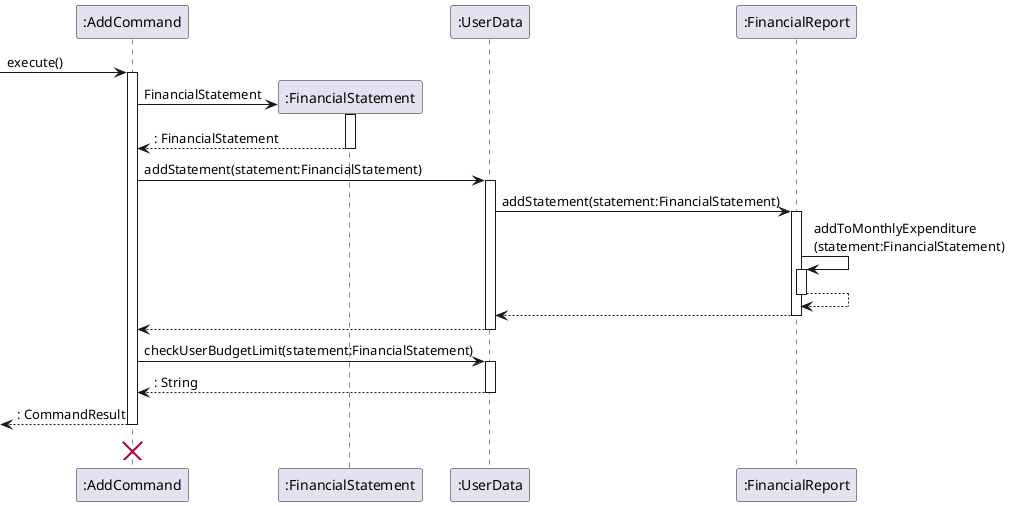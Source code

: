 @startuml
participant ":AddCommand" as AddCommand
participant ":FinancialStatement" as FinancialStatement
participant ":UserData" as UserData
participant ":FinancialReport" as FinancialReport

[-> AddCommand : execute()
activate AddCommand

create FinancialStatement
AddCommand -> FinancialStatement : FinancialStatement
activate FinancialStatement

FinancialStatement --> AddCommand : : FinancialStatement
deactivate FinancialStatement

AddCommand -> UserData: addStatement(statement:FinancialStatement)
activate UserData

UserData -> FinancialReport : addStatement(statement:FinancialStatement)
activate FinancialReport

FinancialReport -> FinancialReport : addToMonthlyExpenditure\n(statement:FinancialStatement)
activate FinancialReport

FinancialReport --> FinancialReport
deactivate FinancialReport

FinancialReport --> UserData
deactivate FinancialReport

UserData --> AddCommand
deactivate UserData

AddCommand -> UserData : checkUserBudgetLimit(statement:FinancialStatement)
activate UserData

UserData --> AddCommand : : String
deactivate UserData

[<--AddCommand : : CommandResult
deactivate AddCommand
AddCommand <-[hidden]- AddCommand
'Hidden arrow to position the destroy marker below the end of the activation bar.
destroy AddCommand

@enduml